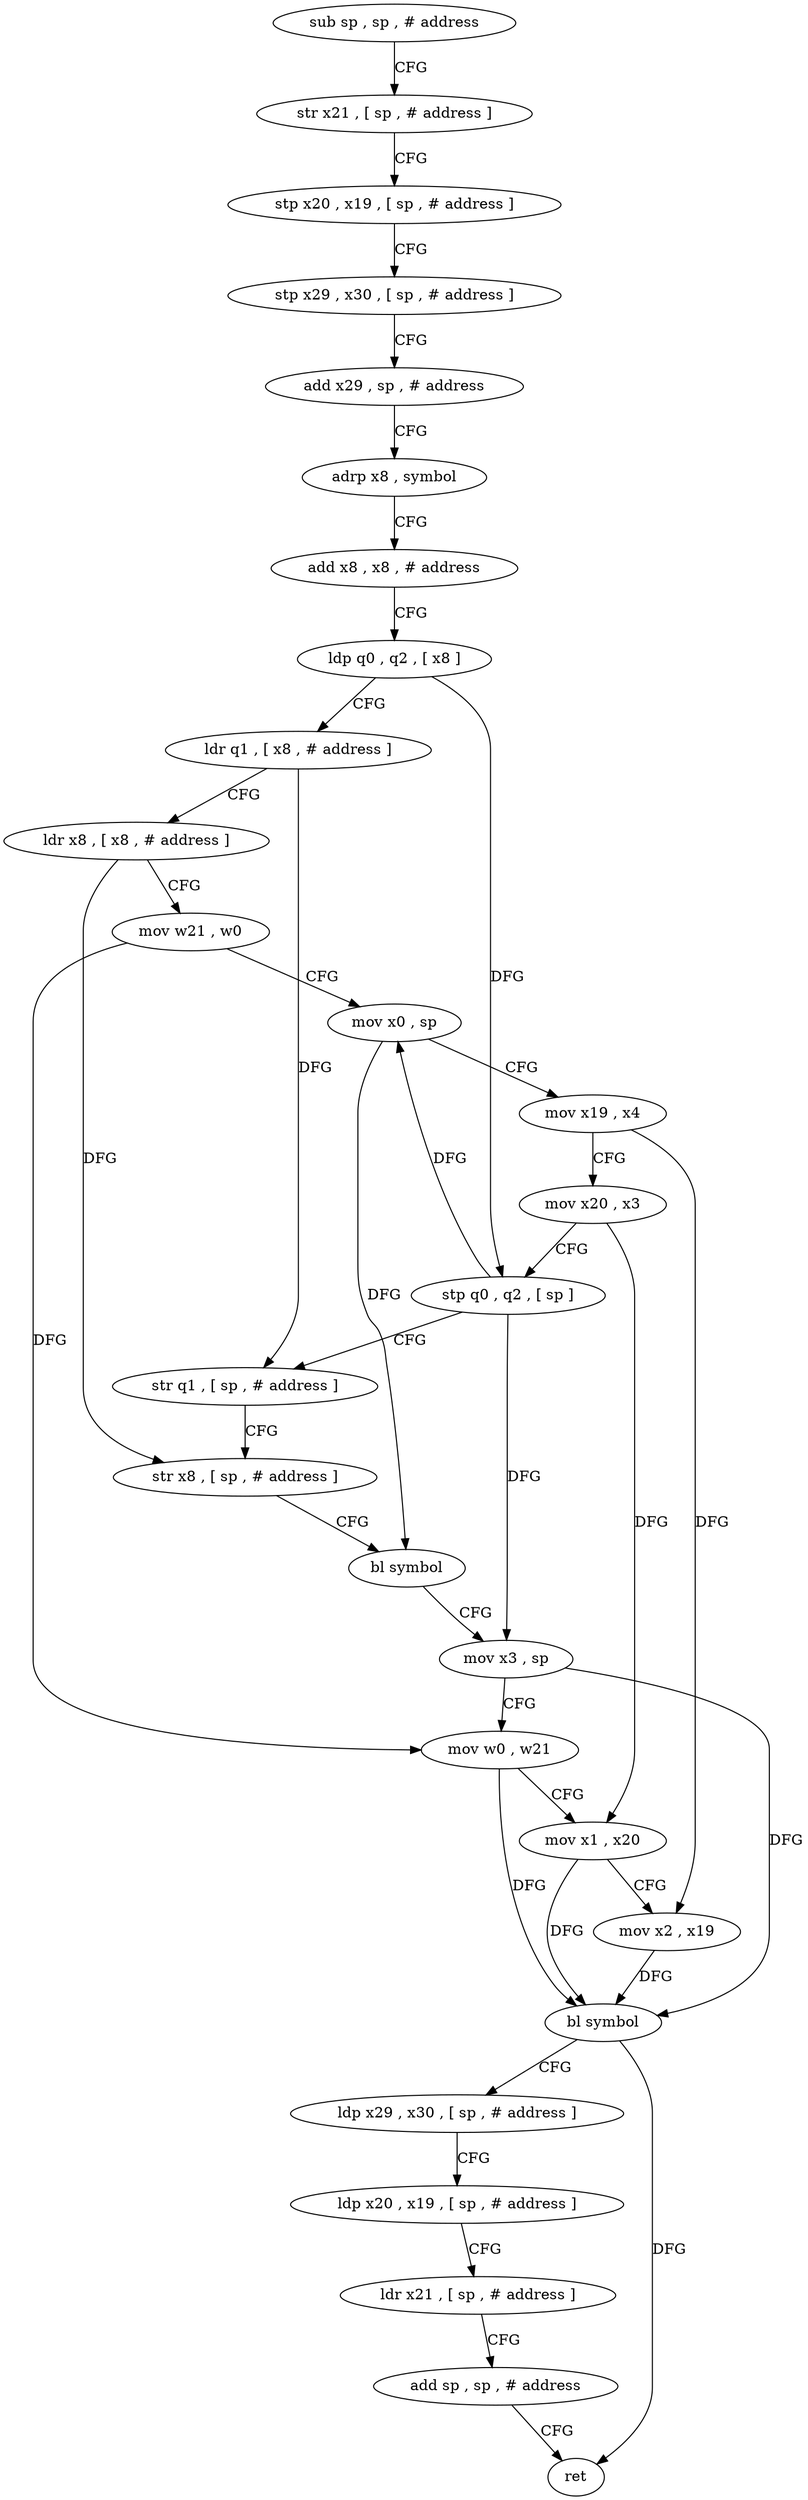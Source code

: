 digraph "func" {
"4211392" [label = "sub sp , sp , # address" ]
"4211396" [label = "str x21 , [ sp , # address ]" ]
"4211400" [label = "stp x20 , x19 , [ sp , # address ]" ]
"4211404" [label = "stp x29 , x30 , [ sp , # address ]" ]
"4211408" [label = "add x29 , sp , # address" ]
"4211412" [label = "adrp x8 , symbol" ]
"4211416" [label = "add x8 , x8 , # address" ]
"4211420" [label = "ldp q0 , q2 , [ x8 ]" ]
"4211424" [label = "ldr q1 , [ x8 , # address ]" ]
"4211428" [label = "ldr x8 , [ x8 , # address ]" ]
"4211432" [label = "mov w21 , w0" ]
"4211436" [label = "mov x0 , sp" ]
"4211440" [label = "mov x19 , x4" ]
"4211444" [label = "mov x20 , x3" ]
"4211448" [label = "stp q0 , q2 , [ sp ]" ]
"4211452" [label = "str q1 , [ sp , # address ]" ]
"4211456" [label = "str x8 , [ sp , # address ]" ]
"4211460" [label = "bl symbol" ]
"4211464" [label = "mov x3 , sp" ]
"4211468" [label = "mov w0 , w21" ]
"4211472" [label = "mov x1 , x20" ]
"4211476" [label = "mov x2 , x19" ]
"4211480" [label = "bl symbol" ]
"4211484" [label = "ldp x29 , x30 , [ sp , # address ]" ]
"4211488" [label = "ldp x20 , x19 , [ sp , # address ]" ]
"4211492" [label = "ldr x21 , [ sp , # address ]" ]
"4211496" [label = "add sp , sp , # address" ]
"4211500" [label = "ret" ]
"4211392" -> "4211396" [ label = "CFG" ]
"4211396" -> "4211400" [ label = "CFG" ]
"4211400" -> "4211404" [ label = "CFG" ]
"4211404" -> "4211408" [ label = "CFG" ]
"4211408" -> "4211412" [ label = "CFG" ]
"4211412" -> "4211416" [ label = "CFG" ]
"4211416" -> "4211420" [ label = "CFG" ]
"4211420" -> "4211424" [ label = "CFG" ]
"4211420" -> "4211448" [ label = "DFG" ]
"4211424" -> "4211428" [ label = "CFG" ]
"4211424" -> "4211452" [ label = "DFG" ]
"4211428" -> "4211432" [ label = "CFG" ]
"4211428" -> "4211456" [ label = "DFG" ]
"4211432" -> "4211436" [ label = "CFG" ]
"4211432" -> "4211468" [ label = "DFG" ]
"4211436" -> "4211440" [ label = "CFG" ]
"4211436" -> "4211460" [ label = "DFG" ]
"4211440" -> "4211444" [ label = "CFG" ]
"4211440" -> "4211476" [ label = "DFG" ]
"4211444" -> "4211448" [ label = "CFG" ]
"4211444" -> "4211472" [ label = "DFG" ]
"4211448" -> "4211452" [ label = "CFG" ]
"4211448" -> "4211436" [ label = "DFG" ]
"4211448" -> "4211464" [ label = "DFG" ]
"4211452" -> "4211456" [ label = "CFG" ]
"4211456" -> "4211460" [ label = "CFG" ]
"4211460" -> "4211464" [ label = "CFG" ]
"4211464" -> "4211468" [ label = "CFG" ]
"4211464" -> "4211480" [ label = "DFG" ]
"4211468" -> "4211472" [ label = "CFG" ]
"4211468" -> "4211480" [ label = "DFG" ]
"4211472" -> "4211476" [ label = "CFG" ]
"4211472" -> "4211480" [ label = "DFG" ]
"4211476" -> "4211480" [ label = "DFG" ]
"4211480" -> "4211484" [ label = "CFG" ]
"4211480" -> "4211500" [ label = "DFG" ]
"4211484" -> "4211488" [ label = "CFG" ]
"4211488" -> "4211492" [ label = "CFG" ]
"4211492" -> "4211496" [ label = "CFG" ]
"4211496" -> "4211500" [ label = "CFG" ]
}
